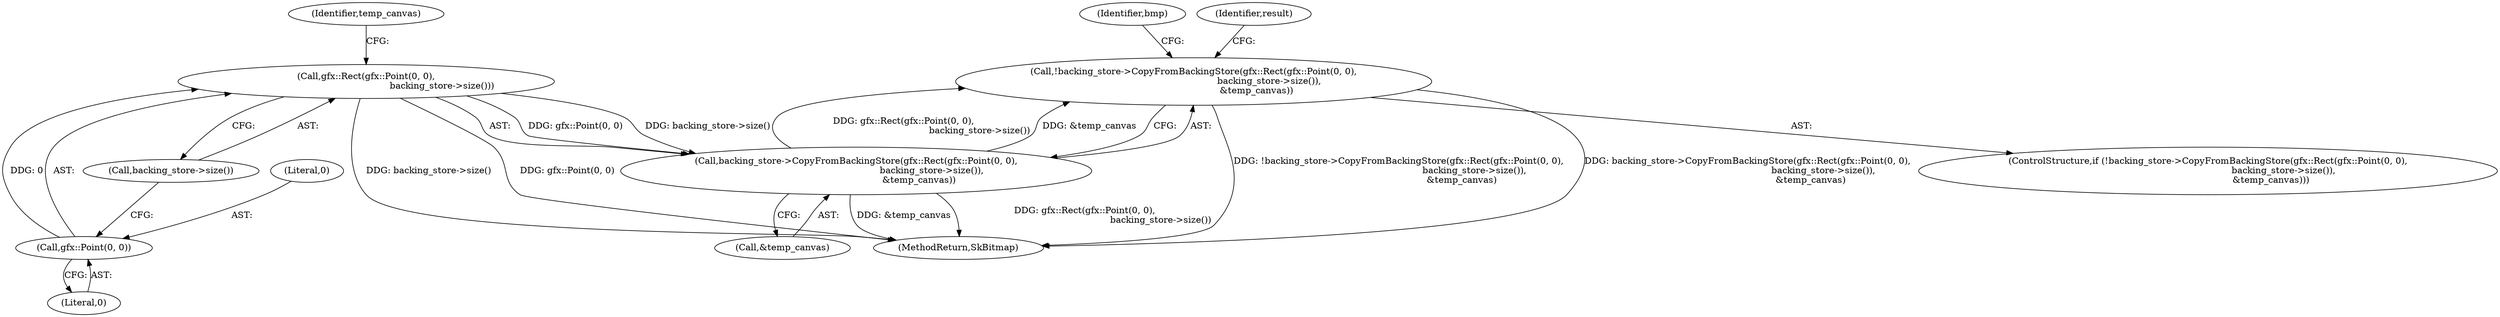 digraph "1_Chrome_ee8d6fd30b022ac2c87b7a190c954e7bb3c9b21e_6@del" {
"1000110" [label="(Call,!backing_store->CopyFromBackingStore(gfx::Rect(gfx::Point(0, 0),\n                                                     backing_store->size()),\n                                            &temp_canvas))"];
"1000111" [label="(Call,backing_store->CopyFromBackingStore(gfx::Rect(gfx::Point(0, 0),\n                                                     backing_store->size()),\n                                            &temp_canvas))"];
"1000112" [label="(Call,gfx::Rect(gfx::Point(0, 0),\n                                                     backing_store->size()))"];
"1000113" [label="(Call,gfx::Point(0, 0))"];
"1000120" [label="(Identifier,result)"];
"1000137" [label="(MethodReturn,SkBitmap)"];
"1000115" [label="(Literal,0)"];
"1000111" [label="(Call,backing_store->CopyFromBackingStore(gfx::Rect(gfx::Point(0, 0),\n                                                     backing_store->size()),\n                                            &temp_canvas))"];
"1000117" [label="(Call,&temp_canvas)"];
"1000118" [label="(Identifier,temp_canvas)"];
"1000114" [label="(Literal,0)"];
"1000123" [label="(Identifier,bmp)"];
"1000113" [label="(Call,gfx::Point(0, 0))"];
"1000109" [label="(ControlStructure,if (!backing_store->CopyFromBackingStore(gfx::Rect(gfx::Point(0, 0),\n                                                     backing_store->size()),\n                                            &temp_canvas)))"];
"1000110" [label="(Call,!backing_store->CopyFromBackingStore(gfx::Rect(gfx::Point(0, 0),\n                                                     backing_store->size()),\n                                            &temp_canvas))"];
"1000112" [label="(Call,gfx::Rect(gfx::Point(0, 0),\n                                                     backing_store->size()))"];
"1000116" [label="(Call,backing_store->size())"];
"1000110" -> "1000109"  [label="AST: "];
"1000110" -> "1000111"  [label="CFG: "];
"1000111" -> "1000110"  [label="AST: "];
"1000120" -> "1000110"  [label="CFG: "];
"1000123" -> "1000110"  [label="CFG: "];
"1000110" -> "1000137"  [label="DDG: !backing_store->CopyFromBackingStore(gfx::Rect(gfx::Point(0, 0),\n                                                     backing_store->size()),\n                                            &temp_canvas)"];
"1000110" -> "1000137"  [label="DDG: backing_store->CopyFromBackingStore(gfx::Rect(gfx::Point(0, 0),\n                                                     backing_store->size()),\n                                            &temp_canvas)"];
"1000111" -> "1000110"  [label="DDG: gfx::Rect(gfx::Point(0, 0),\n                                                     backing_store->size())"];
"1000111" -> "1000110"  [label="DDG: &temp_canvas"];
"1000111" -> "1000117"  [label="CFG: "];
"1000112" -> "1000111"  [label="AST: "];
"1000117" -> "1000111"  [label="AST: "];
"1000111" -> "1000137"  [label="DDG: &temp_canvas"];
"1000111" -> "1000137"  [label="DDG: gfx::Rect(gfx::Point(0, 0),\n                                                     backing_store->size())"];
"1000112" -> "1000111"  [label="DDG: gfx::Point(0, 0)"];
"1000112" -> "1000111"  [label="DDG: backing_store->size()"];
"1000112" -> "1000116"  [label="CFG: "];
"1000113" -> "1000112"  [label="AST: "];
"1000116" -> "1000112"  [label="AST: "];
"1000118" -> "1000112"  [label="CFG: "];
"1000112" -> "1000137"  [label="DDG: gfx::Point(0, 0)"];
"1000112" -> "1000137"  [label="DDG: backing_store->size()"];
"1000113" -> "1000112"  [label="DDG: 0"];
"1000113" -> "1000115"  [label="CFG: "];
"1000114" -> "1000113"  [label="AST: "];
"1000115" -> "1000113"  [label="AST: "];
"1000116" -> "1000113"  [label="CFG: "];
}
